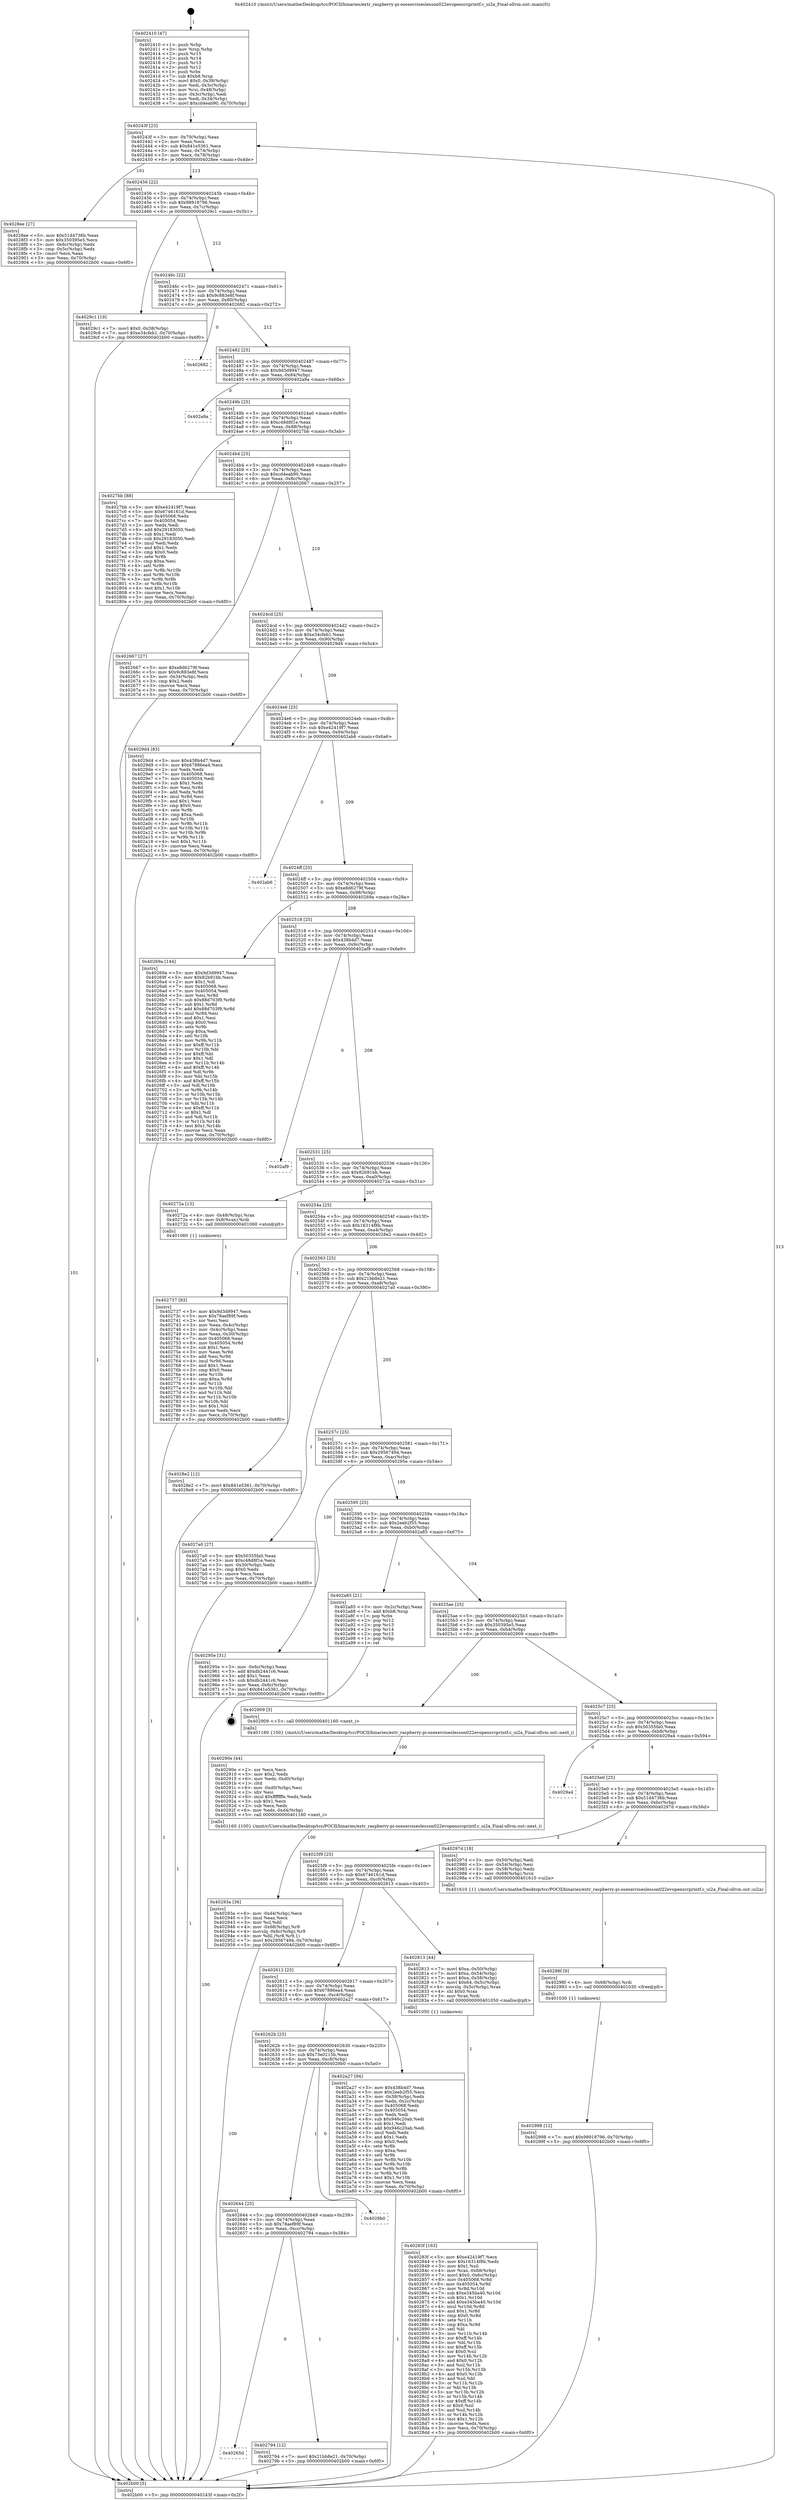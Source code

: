 digraph "0x402410" {
  label = "0x402410 (/mnt/c/Users/mathe/Desktop/tcc/POCII/binaries/extr_raspberry-pi-osexerciseslesson022evopensrcprintf.c_ui2a_Final-ollvm.out::main(0))"
  labelloc = "t"
  node[shape=record]

  Entry [label="",width=0.3,height=0.3,shape=circle,fillcolor=black,style=filled]
  "0x40243f" [label="{
     0x40243f [23]\l
     | [instrs]\l
     &nbsp;&nbsp;0x40243f \<+3\>: mov -0x70(%rbp),%eax\l
     &nbsp;&nbsp;0x402442 \<+2\>: mov %eax,%ecx\l
     &nbsp;&nbsp;0x402444 \<+6\>: sub $0x841e5361,%ecx\l
     &nbsp;&nbsp;0x40244a \<+3\>: mov %eax,-0x74(%rbp)\l
     &nbsp;&nbsp;0x40244d \<+3\>: mov %ecx,-0x78(%rbp)\l
     &nbsp;&nbsp;0x402450 \<+6\>: je 00000000004028ee \<main+0x4de\>\l
  }"]
  "0x4028ee" [label="{
     0x4028ee [27]\l
     | [instrs]\l
     &nbsp;&nbsp;0x4028ee \<+5\>: mov $0x51d4736b,%eax\l
     &nbsp;&nbsp;0x4028f3 \<+5\>: mov $0x350395e5,%ecx\l
     &nbsp;&nbsp;0x4028f8 \<+3\>: mov -0x6c(%rbp),%edx\l
     &nbsp;&nbsp;0x4028fb \<+3\>: cmp -0x5c(%rbp),%edx\l
     &nbsp;&nbsp;0x4028fe \<+3\>: cmovl %ecx,%eax\l
     &nbsp;&nbsp;0x402901 \<+3\>: mov %eax,-0x70(%rbp)\l
     &nbsp;&nbsp;0x402904 \<+5\>: jmp 0000000000402b00 \<main+0x6f0\>\l
  }"]
  "0x402456" [label="{
     0x402456 [22]\l
     | [instrs]\l
     &nbsp;&nbsp;0x402456 \<+5\>: jmp 000000000040245b \<main+0x4b\>\l
     &nbsp;&nbsp;0x40245b \<+3\>: mov -0x74(%rbp),%eax\l
     &nbsp;&nbsp;0x40245e \<+5\>: sub $0x98918796,%eax\l
     &nbsp;&nbsp;0x402463 \<+3\>: mov %eax,-0x7c(%rbp)\l
     &nbsp;&nbsp;0x402466 \<+6\>: je 00000000004029c1 \<main+0x5b1\>\l
  }"]
  Exit [label="",width=0.3,height=0.3,shape=circle,fillcolor=black,style=filled,peripheries=2]
  "0x4029c1" [label="{
     0x4029c1 [19]\l
     | [instrs]\l
     &nbsp;&nbsp;0x4029c1 \<+7\>: movl $0x0,-0x38(%rbp)\l
     &nbsp;&nbsp;0x4029c8 \<+7\>: movl $0xe34cfeb1,-0x70(%rbp)\l
     &nbsp;&nbsp;0x4029cf \<+5\>: jmp 0000000000402b00 \<main+0x6f0\>\l
  }"]
  "0x40246c" [label="{
     0x40246c [22]\l
     | [instrs]\l
     &nbsp;&nbsp;0x40246c \<+5\>: jmp 0000000000402471 \<main+0x61\>\l
     &nbsp;&nbsp;0x402471 \<+3\>: mov -0x74(%rbp),%eax\l
     &nbsp;&nbsp;0x402474 \<+5\>: sub $0x9c883e8f,%eax\l
     &nbsp;&nbsp;0x402479 \<+3\>: mov %eax,-0x80(%rbp)\l
     &nbsp;&nbsp;0x40247c \<+6\>: je 0000000000402682 \<main+0x272\>\l
  }"]
  "0x402998" [label="{
     0x402998 [12]\l
     | [instrs]\l
     &nbsp;&nbsp;0x402998 \<+7\>: movl $0x98918796,-0x70(%rbp)\l
     &nbsp;&nbsp;0x40299f \<+5\>: jmp 0000000000402b00 \<main+0x6f0\>\l
  }"]
  "0x402682" [label="{
     0x402682\l
  }", style=dashed]
  "0x402482" [label="{
     0x402482 [25]\l
     | [instrs]\l
     &nbsp;&nbsp;0x402482 \<+5\>: jmp 0000000000402487 \<main+0x77\>\l
     &nbsp;&nbsp;0x402487 \<+3\>: mov -0x74(%rbp),%eax\l
     &nbsp;&nbsp;0x40248a \<+5\>: sub $0x9d3d9947,%eax\l
     &nbsp;&nbsp;0x40248f \<+6\>: mov %eax,-0x84(%rbp)\l
     &nbsp;&nbsp;0x402495 \<+6\>: je 0000000000402a9a \<main+0x68a\>\l
  }"]
  "0x40298f" [label="{
     0x40298f [9]\l
     | [instrs]\l
     &nbsp;&nbsp;0x40298f \<+4\>: mov -0x68(%rbp),%rdi\l
     &nbsp;&nbsp;0x402993 \<+5\>: call 0000000000401030 \<free@plt\>\l
     | [calls]\l
     &nbsp;&nbsp;0x401030 \{1\} (unknown)\l
  }"]
  "0x402a9a" [label="{
     0x402a9a\l
  }", style=dashed]
  "0x40249b" [label="{
     0x40249b [25]\l
     | [instrs]\l
     &nbsp;&nbsp;0x40249b \<+5\>: jmp 00000000004024a0 \<main+0x90\>\l
     &nbsp;&nbsp;0x4024a0 \<+3\>: mov -0x74(%rbp),%eax\l
     &nbsp;&nbsp;0x4024a3 \<+5\>: sub $0xc48d8f1e,%eax\l
     &nbsp;&nbsp;0x4024a8 \<+6\>: mov %eax,-0x88(%rbp)\l
     &nbsp;&nbsp;0x4024ae \<+6\>: je 00000000004027bb \<main+0x3ab\>\l
  }"]
  "0x40293a" [label="{
     0x40293a [36]\l
     | [instrs]\l
     &nbsp;&nbsp;0x40293a \<+6\>: mov -0xd4(%rbp),%ecx\l
     &nbsp;&nbsp;0x402940 \<+3\>: imul %eax,%ecx\l
     &nbsp;&nbsp;0x402943 \<+3\>: mov %cl,%dil\l
     &nbsp;&nbsp;0x402946 \<+4\>: mov -0x68(%rbp),%r8\l
     &nbsp;&nbsp;0x40294a \<+4\>: movslq -0x6c(%rbp),%r9\l
     &nbsp;&nbsp;0x40294e \<+4\>: mov %dil,(%r8,%r9,1)\l
     &nbsp;&nbsp;0x402952 \<+7\>: movl $0x29567494,-0x70(%rbp)\l
     &nbsp;&nbsp;0x402959 \<+5\>: jmp 0000000000402b00 \<main+0x6f0\>\l
  }"]
  "0x4027bb" [label="{
     0x4027bb [88]\l
     | [instrs]\l
     &nbsp;&nbsp;0x4027bb \<+5\>: mov $0xe42419f7,%eax\l
     &nbsp;&nbsp;0x4027c0 \<+5\>: mov $0x6746161d,%ecx\l
     &nbsp;&nbsp;0x4027c5 \<+7\>: mov 0x405068,%edx\l
     &nbsp;&nbsp;0x4027cc \<+7\>: mov 0x405054,%esi\l
     &nbsp;&nbsp;0x4027d3 \<+2\>: mov %edx,%edi\l
     &nbsp;&nbsp;0x4027d5 \<+6\>: add $0x29183050,%edi\l
     &nbsp;&nbsp;0x4027db \<+3\>: sub $0x1,%edi\l
     &nbsp;&nbsp;0x4027de \<+6\>: sub $0x29183050,%edi\l
     &nbsp;&nbsp;0x4027e4 \<+3\>: imul %edi,%edx\l
     &nbsp;&nbsp;0x4027e7 \<+3\>: and $0x1,%edx\l
     &nbsp;&nbsp;0x4027ea \<+3\>: cmp $0x0,%edx\l
     &nbsp;&nbsp;0x4027ed \<+4\>: sete %r8b\l
     &nbsp;&nbsp;0x4027f1 \<+3\>: cmp $0xa,%esi\l
     &nbsp;&nbsp;0x4027f4 \<+4\>: setl %r9b\l
     &nbsp;&nbsp;0x4027f8 \<+3\>: mov %r8b,%r10b\l
     &nbsp;&nbsp;0x4027fb \<+3\>: and %r9b,%r10b\l
     &nbsp;&nbsp;0x4027fe \<+3\>: xor %r9b,%r8b\l
     &nbsp;&nbsp;0x402801 \<+3\>: or %r8b,%r10b\l
     &nbsp;&nbsp;0x402804 \<+4\>: test $0x1,%r10b\l
     &nbsp;&nbsp;0x402808 \<+3\>: cmovne %ecx,%eax\l
     &nbsp;&nbsp;0x40280b \<+3\>: mov %eax,-0x70(%rbp)\l
     &nbsp;&nbsp;0x40280e \<+5\>: jmp 0000000000402b00 \<main+0x6f0\>\l
  }"]
  "0x4024b4" [label="{
     0x4024b4 [25]\l
     | [instrs]\l
     &nbsp;&nbsp;0x4024b4 \<+5\>: jmp 00000000004024b9 \<main+0xa9\>\l
     &nbsp;&nbsp;0x4024b9 \<+3\>: mov -0x74(%rbp),%eax\l
     &nbsp;&nbsp;0x4024bc \<+5\>: sub $0xcd4eab90,%eax\l
     &nbsp;&nbsp;0x4024c1 \<+6\>: mov %eax,-0x8c(%rbp)\l
     &nbsp;&nbsp;0x4024c7 \<+6\>: je 0000000000402667 \<main+0x257\>\l
  }"]
  "0x40290e" [label="{
     0x40290e [44]\l
     | [instrs]\l
     &nbsp;&nbsp;0x40290e \<+2\>: xor %ecx,%ecx\l
     &nbsp;&nbsp;0x402910 \<+5\>: mov $0x2,%edx\l
     &nbsp;&nbsp;0x402915 \<+6\>: mov %edx,-0xd0(%rbp)\l
     &nbsp;&nbsp;0x40291b \<+1\>: cltd\l
     &nbsp;&nbsp;0x40291c \<+6\>: mov -0xd0(%rbp),%esi\l
     &nbsp;&nbsp;0x402922 \<+2\>: idiv %esi\l
     &nbsp;&nbsp;0x402924 \<+6\>: imul $0xfffffffe,%edx,%edx\l
     &nbsp;&nbsp;0x40292a \<+3\>: sub $0x1,%ecx\l
     &nbsp;&nbsp;0x40292d \<+2\>: sub %ecx,%edx\l
     &nbsp;&nbsp;0x40292f \<+6\>: mov %edx,-0xd4(%rbp)\l
     &nbsp;&nbsp;0x402935 \<+5\>: call 0000000000401160 \<next_i\>\l
     | [calls]\l
     &nbsp;&nbsp;0x401160 \{100\} (/mnt/c/Users/mathe/Desktop/tcc/POCII/binaries/extr_raspberry-pi-osexerciseslesson022evopensrcprintf.c_ui2a_Final-ollvm.out::next_i)\l
  }"]
  "0x402667" [label="{
     0x402667 [27]\l
     | [instrs]\l
     &nbsp;&nbsp;0x402667 \<+5\>: mov $0xe8d6279f,%eax\l
     &nbsp;&nbsp;0x40266c \<+5\>: mov $0x9c883e8f,%ecx\l
     &nbsp;&nbsp;0x402671 \<+3\>: mov -0x34(%rbp),%edx\l
     &nbsp;&nbsp;0x402674 \<+3\>: cmp $0x2,%edx\l
     &nbsp;&nbsp;0x402677 \<+3\>: cmovne %ecx,%eax\l
     &nbsp;&nbsp;0x40267a \<+3\>: mov %eax,-0x70(%rbp)\l
     &nbsp;&nbsp;0x40267d \<+5\>: jmp 0000000000402b00 \<main+0x6f0\>\l
  }"]
  "0x4024cd" [label="{
     0x4024cd [25]\l
     | [instrs]\l
     &nbsp;&nbsp;0x4024cd \<+5\>: jmp 00000000004024d2 \<main+0xc2\>\l
     &nbsp;&nbsp;0x4024d2 \<+3\>: mov -0x74(%rbp),%eax\l
     &nbsp;&nbsp;0x4024d5 \<+5\>: sub $0xe34cfeb1,%eax\l
     &nbsp;&nbsp;0x4024da \<+6\>: mov %eax,-0x90(%rbp)\l
     &nbsp;&nbsp;0x4024e0 \<+6\>: je 00000000004029d4 \<main+0x5c4\>\l
  }"]
  "0x402b00" [label="{
     0x402b00 [5]\l
     | [instrs]\l
     &nbsp;&nbsp;0x402b00 \<+5\>: jmp 000000000040243f \<main+0x2f\>\l
  }"]
  "0x402410" [label="{
     0x402410 [47]\l
     | [instrs]\l
     &nbsp;&nbsp;0x402410 \<+1\>: push %rbp\l
     &nbsp;&nbsp;0x402411 \<+3\>: mov %rsp,%rbp\l
     &nbsp;&nbsp;0x402414 \<+2\>: push %r15\l
     &nbsp;&nbsp;0x402416 \<+2\>: push %r14\l
     &nbsp;&nbsp;0x402418 \<+2\>: push %r13\l
     &nbsp;&nbsp;0x40241a \<+2\>: push %r12\l
     &nbsp;&nbsp;0x40241c \<+1\>: push %rbx\l
     &nbsp;&nbsp;0x40241d \<+7\>: sub $0xb8,%rsp\l
     &nbsp;&nbsp;0x402424 \<+7\>: movl $0x0,-0x38(%rbp)\l
     &nbsp;&nbsp;0x40242b \<+3\>: mov %edi,-0x3c(%rbp)\l
     &nbsp;&nbsp;0x40242e \<+4\>: mov %rsi,-0x48(%rbp)\l
     &nbsp;&nbsp;0x402432 \<+3\>: mov -0x3c(%rbp),%edi\l
     &nbsp;&nbsp;0x402435 \<+3\>: mov %edi,-0x34(%rbp)\l
     &nbsp;&nbsp;0x402438 \<+7\>: movl $0xcd4eab90,-0x70(%rbp)\l
  }"]
  "0x40283f" [label="{
     0x40283f [163]\l
     | [instrs]\l
     &nbsp;&nbsp;0x40283f \<+5\>: mov $0xe42419f7,%ecx\l
     &nbsp;&nbsp;0x402844 \<+5\>: mov $0x16314f8b,%edx\l
     &nbsp;&nbsp;0x402849 \<+3\>: mov $0x1,%sil\l
     &nbsp;&nbsp;0x40284c \<+4\>: mov %rax,-0x68(%rbp)\l
     &nbsp;&nbsp;0x402850 \<+7\>: movl $0x0,-0x6c(%rbp)\l
     &nbsp;&nbsp;0x402857 \<+8\>: mov 0x405068,%r8d\l
     &nbsp;&nbsp;0x40285f \<+8\>: mov 0x405054,%r9d\l
     &nbsp;&nbsp;0x402867 \<+3\>: mov %r8d,%r10d\l
     &nbsp;&nbsp;0x40286a \<+7\>: sub $0xe345ba40,%r10d\l
     &nbsp;&nbsp;0x402871 \<+4\>: sub $0x1,%r10d\l
     &nbsp;&nbsp;0x402875 \<+7\>: add $0xe345ba40,%r10d\l
     &nbsp;&nbsp;0x40287c \<+4\>: imul %r10d,%r8d\l
     &nbsp;&nbsp;0x402880 \<+4\>: and $0x1,%r8d\l
     &nbsp;&nbsp;0x402884 \<+4\>: cmp $0x0,%r8d\l
     &nbsp;&nbsp;0x402888 \<+4\>: sete %r11b\l
     &nbsp;&nbsp;0x40288c \<+4\>: cmp $0xa,%r9d\l
     &nbsp;&nbsp;0x402890 \<+3\>: setl %bl\l
     &nbsp;&nbsp;0x402893 \<+3\>: mov %r11b,%r14b\l
     &nbsp;&nbsp;0x402896 \<+4\>: xor $0xff,%r14b\l
     &nbsp;&nbsp;0x40289a \<+3\>: mov %bl,%r15b\l
     &nbsp;&nbsp;0x40289d \<+4\>: xor $0xff,%r15b\l
     &nbsp;&nbsp;0x4028a1 \<+4\>: xor $0x0,%sil\l
     &nbsp;&nbsp;0x4028a5 \<+3\>: mov %r14b,%r12b\l
     &nbsp;&nbsp;0x4028a8 \<+4\>: and $0x0,%r12b\l
     &nbsp;&nbsp;0x4028ac \<+3\>: and %sil,%r11b\l
     &nbsp;&nbsp;0x4028af \<+3\>: mov %r15b,%r13b\l
     &nbsp;&nbsp;0x4028b2 \<+4\>: and $0x0,%r13b\l
     &nbsp;&nbsp;0x4028b6 \<+3\>: and %sil,%bl\l
     &nbsp;&nbsp;0x4028b9 \<+3\>: or %r11b,%r12b\l
     &nbsp;&nbsp;0x4028bc \<+3\>: or %bl,%r13b\l
     &nbsp;&nbsp;0x4028bf \<+3\>: xor %r13b,%r12b\l
     &nbsp;&nbsp;0x4028c2 \<+3\>: or %r15b,%r14b\l
     &nbsp;&nbsp;0x4028c5 \<+4\>: xor $0xff,%r14b\l
     &nbsp;&nbsp;0x4028c9 \<+4\>: or $0x0,%sil\l
     &nbsp;&nbsp;0x4028cd \<+3\>: and %sil,%r14b\l
     &nbsp;&nbsp;0x4028d0 \<+3\>: or %r14b,%r12b\l
     &nbsp;&nbsp;0x4028d3 \<+4\>: test $0x1,%r12b\l
     &nbsp;&nbsp;0x4028d7 \<+3\>: cmovne %edx,%ecx\l
     &nbsp;&nbsp;0x4028da \<+3\>: mov %ecx,-0x70(%rbp)\l
     &nbsp;&nbsp;0x4028dd \<+5\>: jmp 0000000000402b00 \<main+0x6f0\>\l
  }"]
  "0x4029d4" [label="{
     0x4029d4 [83]\l
     | [instrs]\l
     &nbsp;&nbsp;0x4029d4 \<+5\>: mov $0x438b4d7,%eax\l
     &nbsp;&nbsp;0x4029d9 \<+5\>: mov $0x67886ea4,%ecx\l
     &nbsp;&nbsp;0x4029de \<+2\>: xor %edx,%edx\l
     &nbsp;&nbsp;0x4029e0 \<+7\>: mov 0x405068,%esi\l
     &nbsp;&nbsp;0x4029e7 \<+7\>: mov 0x405054,%edi\l
     &nbsp;&nbsp;0x4029ee \<+3\>: sub $0x1,%edx\l
     &nbsp;&nbsp;0x4029f1 \<+3\>: mov %esi,%r8d\l
     &nbsp;&nbsp;0x4029f4 \<+3\>: add %edx,%r8d\l
     &nbsp;&nbsp;0x4029f7 \<+4\>: imul %r8d,%esi\l
     &nbsp;&nbsp;0x4029fb \<+3\>: and $0x1,%esi\l
     &nbsp;&nbsp;0x4029fe \<+3\>: cmp $0x0,%esi\l
     &nbsp;&nbsp;0x402a01 \<+4\>: sete %r9b\l
     &nbsp;&nbsp;0x402a05 \<+3\>: cmp $0xa,%edi\l
     &nbsp;&nbsp;0x402a08 \<+4\>: setl %r10b\l
     &nbsp;&nbsp;0x402a0c \<+3\>: mov %r9b,%r11b\l
     &nbsp;&nbsp;0x402a0f \<+3\>: and %r10b,%r11b\l
     &nbsp;&nbsp;0x402a12 \<+3\>: xor %r10b,%r9b\l
     &nbsp;&nbsp;0x402a15 \<+3\>: or %r9b,%r11b\l
     &nbsp;&nbsp;0x402a18 \<+4\>: test $0x1,%r11b\l
     &nbsp;&nbsp;0x402a1c \<+3\>: cmovne %ecx,%eax\l
     &nbsp;&nbsp;0x402a1f \<+3\>: mov %eax,-0x70(%rbp)\l
     &nbsp;&nbsp;0x402a22 \<+5\>: jmp 0000000000402b00 \<main+0x6f0\>\l
  }"]
  "0x4024e6" [label="{
     0x4024e6 [25]\l
     | [instrs]\l
     &nbsp;&nbsp;0x4024e6 \<+5\>: jmp 00000000004024eb \<main+0xdb\>\l
     &nbsp;&nbsp;0x4024eb \<+3\>: mov -0x74(%rbp),%eax\l
     &nbsp;&nbsp;0x4024ee \<+5\>: sub $0xe42419f7,%eax\l
     &nbsp;&nbsp;0x4024f3 \<+6\>: mov %eax,-0x94(%rbp)\l
     &nbsp;&nbsp;0x4024f9 \<+6\>: je 0000000000402ab6 \<main+0x6a6\>\l
  }"]
  "0x40265d" [label="{
     0x40265d\l
  }", style=dashed]
  "0x402ab6" [label="{
     0x402ab6\l
  }", style=dashed]
  "0x4024ff" [label="{
     0x4024ff [25]\l
     | [instrs]\l
     &nbsp;&nbsp;0x4024ff \<+5\>: jmp 0000000000402504 \<main+0xf4\>\l
     &nbsp;&nbsp;0x402504 \<+3\>: mov -0x74(%rbp),%eax\l
     &nbsp;&nbsp;0x402507 \<+5\>: sub $0xe8d6279f,%eax\l
     &nbsp;&nbsp;0x40250c \<+6\>: mov %eax,-0x98(%rbp)\l
     &nbsp;&nbsp;0x402512 \<+6\>: je 000000000040269a \<main+0x28a\>\l
  }"]
  "0x402794" [label="{
     0x402794 [12]\l
     | [instrs]\l
     &nbsp;&nbsp;0x402794 \<+7\>: movl $0x21bb8e21,-0x70(%rbp)\l
     &nbsp;&nbsp;0x40279b \<+5\>: jmp 0000000000402b00 \<main+0x6f0\>\l
  }"]
  "0x40269a" [label="{
     0x40269a [144]\l
     | [instrs]\l
     &nbsp;&nbsp;0x40269a \<+5\>: mov $0x9d3d9947,%eax\l
     &nbsp;&nbsp;0x40269f \<+5\>: mov $0x82b91bb,%ecx\l
     &nbsp;&nbsp;0x4026a4 \<+2\>: mov $0x1,%dl\l
     &nbsp;&nbsp;0x4026a6 \<+7\>: mov 0x405068,%esi\l
     &nbsp;&nbsp;0x4026ad \<+7\>: mov 0x405054,%edi\l
     &nbsp;&nbsp;0x4026b4 \<+3\>: mov %esi,%r8d\l
     &nbsp;&nbsp;0x4026b7 \<+7\>: sub $0x88d703f9,%r8d\l
     &nbsp;&nbsp;0x4026be \<+4\>: sub $0x1,%r8d\l
     &nbsp;&nbsp;0x4026c2 \<+7\>: add $0x88d703f9,%r8d\l
     &nbsp;&nbsp;0x4026c9 \<+4\>: imul %r8d,%esi\l
     &nbsp;&nbsp;0x4026cd \<+3\>: and $0x1,%esi\l
     &nbsp;&nbsp;0x4026d0 \<+3\>: cmp $0x0,%esi\l
     &nbsp;&nbsp;0x4026d3 \<+4\>: sete %r9b\l
     &nbsp;&nbsp;0x4026d7 \<+3\>: cmp $0xa,%edi\l
     &nbsp;&nbsp;0x4026da \<+4\>: setl %r10b\l
     &nbsp;&nbsp;0x4026de \<+3\>: mov %r9b,%r11b\l
     &nbsp;&nbsp;0x4026e1 \<+4\>: xor $0xff,%r11b\l
     &nbsp;&nbsp;0x4026e5 \<+3\>: mov %r10b,%bl\l
     &nbsp;&nbsp;0x4026e8 \<+3\>: xor $0xff,%bl\l
     &nbsp;&nbsp;0x4026eb \<+3\>: xor $0x1,%dl\l
     &nbsp;&nbsp;0x4026ee \<+3\>: mov %r11b,%r14b\l
     &nbsp;&nbsp;0x4026f1 \<+4\>: and $0xff,%r14b\l
     &nbsp;&nbsp;0x4026f5 \<+3\>: and %dl,%r9b\l
     &nbsp;&nbsp;0x4026f8 \<+3\>: mov %bl,%r15b\l
     &nbsp;&nbsp;0x4026fb \<+4\>: and $0xff,%r15b\l
     &nbsp;&nbsp;0x4026ff \<+3\>: and %dl,%r10b\l
     &nbsp;&nbsp;0x402702 \<+3\>: or %r9b,%r14b\l
     &nbsp;&nbsp;0x402705 \<+3\>: or %r10b,%r15b\l
     &nbsp;&nbsp;0x402708 \<+3\>: xor %r15b,%r14b\l
     &nbsp;&nbsp;0x40270b \<+3\>: or %bl,%r11b\l
     &nbsp;&nbsp;0x40270e \<+4\>: xor $0xff,%r11b\l
     &nbsp;&nbsp;0x402712 \<+3\>: or $0x1,%dl\l
     &nbsp;&nbsp;0x402715 \<+3\>: and %dl,%r11b\l
     &nbsp;&nbsp;0x402718 \<+3\>: or %r11b,%r14b\l
     &nbsp;&nbsp;0x40271b \<+4\>: test $0x1,%r14b\l
     &nbsp;&nbsp;0x40271f \<+3\>: cmovne %ecx,%eax\l
     &nbsp;&nbsp;0x402722 \<+3\>: mov %eax,-0x70(%rbp)\l
     &nbsp;&nbsp;0x402725 \<+5\>: jmp 0000000000402b00 \<main+0x6f0\>\l
  }"]
  "0x402518" [label="{
     0x402518 [25]\l
     | [instrs]\l
     &nbsp;&nbsp;0x402518 \<+5\>: jmp 000000000040251d \<main+0x10d\>\l
     &nbsp;&nbsp;0x40251d \<+3\>: mov -0x74(%rbp),%eax\l
     &nbsp;&nbsp;0x402520 \<+5\>: sub $0x438b4d7,%eax\l
     &nbsp;&nbsp;0x402525 \<+6\>: mov %eax,-0x9c(%rbp)\l
     &nbsp;&nbsp;0x40252b \<+6\>: je 0000000000402af9 \<main+0x6e9\>\l
  }"]
  "0x402644" [label="{
     0x402644 [25]\l
     | [instrs]\l
     &nbsp;&nbsp;0x402644 \<+5\>: jmp 0000000000402649 \<main+0x239\>\l
     &nbsp;&nbsp;0x402649 \<+3\>: mov -0x74(%rbp),%eax\l
     &nbsp;&nbsp;0x40264c \<+5\>: sub $0x78aef89f,%eax\l
     &nbsp;&nbsp;0x402651 \<+6\>: mov %eax,-0xcc(%rbp)\l
     &nbsp;&nbsp;0x402657 \<+6\>: je 0000000000402794 \<main+0x384\>\l
  }"]
  "0x402af9" [label="{
     0x402af9\l
  }", style=dashed]
  "0x402531" [label="{
     0x402531 [25]\l
     | [instrs]\l
     &nbsp;&nbsp;0x402531 \<+5\>: jmp 0000000000402536 \<main+0x126\>\l
     &nbsp;&nbsp;0x402536 \<+3\>: mov -0x74(%rbp),%eax\l
     &nbsp;&nbsp;0x402539 \<+5\>: sub $0x82b91bb,%eax\l
     &nbsp;&nbsp;0x40253e \<+6\>: mov %eax,-0xa0(%rbp)\l
     &nbsp;&nbsp;0x402544 \<+6\>: je 000000000040272a \<main+0x31a\>\l
  }"]
  "0x4029b0" [label="{
     0x4029b0\l
  }", style=dashed]
  "0x40272a" [label="{
     0x40272a [13]\l
     | [instrs]\l
     &nbsp;&nbsp;0x40272a \<+4\>: mov -0x48(%rbp),%rax\l
     &nbsp;&nbsp;0x40272e \<+4\>: mov 0x8(%rax),%rdi\l
     &nbsp;&nbsp;0x402732 \<+5\>: call 0000000000401060 \<atoi@plt\>\l
     | [calls]\l
     &nbsp;&nbsp;0x401060 \{1\} (unknown)\l
  }"]
  "0x40254a" [label="{
     0x40254a [25]\l
     | [instrs]\l
     &nbsp;&nbsp;0x40254a \<+5\>: jmp 000000000040254f \<main+0x13f\>\l
     &nbsp;&nbsp;0x40254f \<+3\>: mov -0x74(%rbp),%eax\l
     &nbsp;&nbsp;0x402552 \<+5\>: sub $0x16314f8b,%eax\l
     &nbsp;&nbsp;0x402557 \<+6\>: mov %eax,-0xa4(%rbp)\l
     &nbsp;&nbsp;0x40255d \<+6\>: je 00000000004028e2 \<main+0x4d2\>\l
  }"]
  "0x402737" [label="{
     0x402737 [93]\l
     | [instrs]\l
     &nbsp;&nbsp;0x402737 \<+5\>: mov $0x9d3d9947,%ecx\l
     &nbsp;&nbsp;0x40273c \<+5\>: mov $0x78aef89f,%edx\l
     &nbsp;&nbsp;0x402741 \<+2\>: xor %esi,%esi\l
     &nbsp;&nbsp;0x402743 \<+3\>: mov %eax,-0x4c(%rbp)\l
     &nbsp;&nbsp;0x402746 \<+3\>: mov -0x4c(%rbp),%eax\l
     &nbsp;&nbsp;0x402749 \<+3\>: mov %eax,-0x30(%rbp)\l
     &nbsp;&nbsp;0x40274c \<+7\>: mov 0x405068,%eax\l
     &nbsp;&nbsp;0x402753 \<+8\>: mov 0x405054,%r8d\l
     &nbsp;&nbsp;0x40275b \<+3\>: sub $0x1,%esi\l
     &nbsp;&nbsp;0x40275e \<+3\>: mov %eax,%r9d\l
     &nbsp;&nbsp;0x402761 \<+3\>: add %esi,%r9d\l
     &nbsp;&nbsp;0x402764 \<+4\>: imul %r9d,%eax\l
     &nbsp;&nbsp;0x402768 \<+3\>: and $0x1,%eax\l
     &nbsp;&nbsp;0x40276b \<+3\>: cmp $0x0,%eax\l
     &nbsp;&nbsp;0x40276e \<+4\>: sete %r10b\l
     &nbsp;&nbsp;0x402772 \<+4\>: cmp $0xa,%r8d\l
     &nbsp;&nbsp;0x402776 \<+4\>: setl %r11b\l
     &nbsp;&nbsp;0x40277a \<+3\>: mov %r10b,%bl\l
     &nbsp;&nbsp;0x40277d \<+3\>: and %r11b,%bl\l
     &nbsp;&nbsp;0x402780 \<+3\>: xor %r11b,%r10b\l
     &nbsp;&nbsp;0x402783 \<+3\>: or %r10b,%bl\l
     &nbsp;&nbsp;0x402786 \<+3\>: test $0x1,%bl\l
     &nbsp;&nbsp;0x402789 \<+3\>: cmovne %edx,%ecx\l
     &nbsp;&nbsp;0x40278c \<+3\>: mov %ecx,-0x70(%rbp)\l
     &nbsp;&nbsp;0x40278f \<+5\>: jmp 0000000000402b00 \<main+0x6f0\>\l
  }"]
  "0x40262b" [label="{
     0x40262b [25]\l
     | [instrs]\l
     &nbsp;&nbsp;0x40262b \<+5\>: jmp 0000000000402630 \<main+0x220\>\l
     &nbsp;&nbsp;0x402630 \<+3\>: mov -0x74(%rbp),%eax\l
     &nbsp;&nbsp;0x402633 \<+5\>: sub $0x73e0215b,%eax\l
     &nbsp;&nbsp;0x402638 \<+6\>: mov %eax,-0xc8(%rbp)\l
     &nbsp;&nbsp;0x40263e \<+6\>: je 00000000004029b0 \<main+0x5a0\>\l
  }"]
  "0x4028e2" [label="{
     0x4028e2 [12]\l
     | [instrs]\l
     &nbsp;&nbsp;0x4028e2 \<+7\>: movl $0x841e5361,-0x70(%rbp)\l
     &nbsp;&nbsp;0x4028e9 \<+5\>: jmp 0000000000402b00 \<main+0x6f0\>\l
  }"]
  "0x402563" [label="{
     0x402563 [25]\l
     | [instrs]\l
     &nbsp;&nbsp;0x402563 \<+5\>: jmp 0000000000402568 \<main+0x158\>\l
     &nbsp;&nbsp;0x402568 \<+3\>: mov -0x74(%rbp),%eax\l
     &nbsp;&nbsp;0x40256b \<+5\>: sub $0x21bb8e21,%eax\l
     &nbsp;&nbsp;0x402570 \<+6\>: mov %eax,-0xa8(%rbp)\l
     &nbsp;&nbsp;0x402576 \<+6\>: je 00000000004027a0 \<main+0x390\>\l
  }"]
  "0x402a27" [label="{
     0x402a27 [94]\l
     | [instrs]\l
     &nbsp;&nbsp;0x402a27 \<+5\>: mov $0x438b4d7,%eax\l
     &nbsp;&nbsp;0x402a2c \<+5\>: mov $0x2eeb2f55,%ecx\l
     &nbsp;&nbsp;0x402a31 \<+3\>: mov -0x38(%rbp),%edx\l
     &nbsp;&nbsp;0x402a34 \<+3\>: mov %edx,-0x2c(%rbp)\l
     &nbsp;&nbsp;0x402a37 \<+7\>: mov 0x405068,%edx\l
     &nbsp;&nbsp;0x402a3e \<+7\>: mov 0x405054,%esi\l
     &nbsp;&nbsp;0x402a45 \<+2\>: mov %edx,%edi\l
     &nbsp;&nbsp;0x402a47 \<+6\>: sub $0x946c20ab,%edi\l
     &nbsp;&nbsp;0x402a4d \<+3\>: sub $0x1,%edi\l
     &nbsp;&nbsp;0x402a50 \<+6\>: add $0x946c20ab,%edi\l
     &nbsp;&nbsp;0x402a56 \<+3\>: imul %edi,%edx\l
     &nbsp;&nbsp;0x402a59 \<+3\>: and $0x1,%edx\l
     &nbsp;&nbsp;0x402a5c \<+3\>: cmp $0x0,%edx\l
     &nbsp;&nbsp;0x402a5f \<+4\>: sete %r8b\l
     &nbsp;&nbsp;0x402a63 \<+3\>: cmp $0xa,%esi\l
     &nbsp;&nbsp;0x402a66 \<+4\>: setl %r9b\l
     &nbsp;&nbsp;0x402a6a \<+3\>: mov %r8b,%r10b\l
     &nbsp;&nbsp;0x402a6d \<+3\>: and %r9b,%r10b\l
     &nbsp;&nbsp;0x402a70 \<+3\>: xor %r9b,%r8b\l
     &nbsp;&nbsp;0x402a73 \<+3\>: or %r8b,%r10b\l
     &nbsp;&nbsp;0x402a76 \<+4\>: test $0x1,%r10b\l
     &nbsp;&nbsp;0x402a7a \<+3\>: cmovne %ecx,%eax\l
     &nbsp;&nbsp;0x402a7d \<+3\>: mov %eax,-0x70(%rbp)\l
     &nbsp;&nbsp;0x402a80 \<+5\>: jmp 0000000000402b00 \<main+0x6f0\>\l
  }"]
  "0x4027a0" [label="{
     0x4027a0 [27]\l
     | [instrs]\l
     &nbsp;&nbsp;0x4027a0 \<+5\>: mov $0x50355fa0,%eax\l
     &nbsp;&nbsp;0x4027a5 \<+5\>: mov $0xc48d8f1e,%ecx\l
     &nbsp;&nbsp;0x4027aa \<+3\>: mov -0x30(%rbp),%edx\l
     &nbsp;&nbsp;0x4027ad \<+3\>: cmp $0x0,%edx\l
     &nbsp;&nbsp;0x4027b0 \<+3\>: cmove %ecx,%eax\l
     &nbsp;&nbsp;0x4027b3 \<+3\>: mov %eax,-0x70(%rbp)\l
     &nbsp;&nbsp;0x4027b6 \<+5\>: jmp 0000000000402b00 \<main+0x6f0\>\l
  }"]
  "0x40257c" [label="{
     0x40257c [25]\l
     | [instrs]\l
     &nbsp;&nbsp;0x40257c \<+5\>: jmp 0000000000402581 \<main+0x171\>\l
     &nbsp;&nbsp;0x402581 \<+3\>: mov -0x74(%rbp),%eax\l
     &nbsp;&nbsp;0x402584 \<+5\>: sub $0x29567494,%eax\l
     &nbsp;&nbsp;0x402589 \<+6\>: mov %eax,-0xac(%rbp)\l
     &nbsp;&nbsp;0x40258f \<+6\>: je 000000000040295e \<main+0x54e\>\l
  }"]
  "0x402612" [label="{
     0x402612 [25]\l
     | [instrs]\l
     &nbsp;&nbsp;0x402612 \<+5\>: jmp 0000000000402617 \<main+0x207\>\l
     &nbsp;&nbsp;0x402617 \<+3\>: mov -0x74(%rbp),%eax\l
     &nbsp;&nbsp;0x40261a \<+5\>: sub $0x67886ea4,%eax\l
     &nbsp;&nbsp;0x40261f \<+6\>: mov %eax,-0xc4(%rbp)\l
     &nbsp;&nbsp;0x402625 \<+6\>: je 0000000000402a27 \<main+0x617\>\l
  }"]
  "0x40295e" [label="{
     0x40295e [31]\l
     | [instrs]\l
     &nbsp;&nbsp;0x40295e \<+3\>: mov -0x6c(%rbp),%eax\l
     &nbsp;&nbsp;0x402961 \<+5\>: add $0xdb2441c6,%eax\l
     &nbsp;&nbsp;0x402966 \<+3\>: add $0x1,%eax\l
     &nbsp;&nbsp;0x402969 \<+5\>: sub $0xdb2441c6,%eax\l
     &nbsp;&nbsp;0x40296e \<+3\>: mov %eax,-0x6c(%rbp)\l
     &nbsp;&nbsp;0x402971 \<+7\>: movl $0x841e5361,-0x70(%rbp)\l
     &nbsp;&nbsp;0x402978 \<+5\>: jmp 0000000000402b00 \<main+0x6f0\>\l
  }"]
  "0x402595" [label="{
     0x402595 [25]\l
     | [instrs]\l
     &nbsp;&nbsp;0x402595 \<+5\>: jmp 000000000040259a \<main+0x18a\>\l
     &nbsp;&nbsp;0x40259a \<+3\>: mov -0x74(%rbp),%eax\l
     &nbsp;&nbsp;0x40259d \<+5\>: sub $0x2eeb2f55,%eax\l
     &nbsp;&nbsp;0x4025a2 \<+6\>: mov %eax,-0xb0(%rbp)\l
     &nbsp;&nbsp;0x4025a8 \<+6\>: je 0000000000402a85 \<main+0x675\>\l
  }"]
  "0x402813" [label="{
     0x402813 [44]\l
     | [instrs]\l
     &nbsp;&nbsp;0x402813 \<+7\>: movl $0xa,-0x50(%rbp)\l
     &nbsp;&nbsp;0x40281a \<+7\>: movl $0xa,-0x54(%rbp)\l
     &nbsp;&nbsp;0x402821 \<+7\>: movl $0xa,-0x58(%rbp)\l
     &nbsp;&nbsp;0x402828 \<+7\>: movl $0x64,-0x5c(%rbp)\l
     &nbsp;&nbsp;0x40282f \<+4\>: movslq -0x5c(%rbp),%rax\l
     &nbsp;&nbsp;0x402833 \<+4\>: shl $0x0,%rax\l
     &nbsp;&nbsp;0x402837 \<+3\>: mov %rax,%rdi\l
     &nbsp;&nbsp;0x40283a \<+5\>: call 0000000000401050 \<malloc@plt\>\l
     | [calls]\l
     &nbsp;&nbsp;0x401050 \{1\} (unknown)\l
  }"]
  "0x402a85" [label="{
     0x402a85 [21]\l
     | [instrs]\l
     &nbsp;&nbsp;0x402a85 \<+3\>: mov -0x2c(%rbp),%eax\l
     &nbsp;&nbsp;0x402a88 \<+7\>: add $0xb8,%rsp\l
     &nbsp;&nbsp;0x402a8f \<+1\>: pop %rbx\l
     &nbsp;&nbsp;0x402a90 \<+2\>: pop %r12\l
     &nbsp;&nbsp;0x402a92 \<+2\>: pop %r13\l
     &nbsp;&nbsp;0x402a94 \<+2\>: pop %r14\l
     &nbsp;&nbsp;0x402a96 \<+2\>: pop %r15\l
     &nbsp;&nbsp;0x402a98 \<+1\>: pop %rbp\l
     &nbsp;&nbsp;0x402a99 \<+1\>: ret\l
  }"]
  "0x4025ae" [label="{
     0x4025ae [25]\l
     | [instrs]\l
     &nbsp;&nbsp;0x4025ae \<+5\>: jmp 00000000004025b3 \<main+0x1a3\>\l
     &nbsp;&nbsp;0x4025b3 \<+3\>: mov -0x74(%rbp),%eax\l
     &nbsp;&nbsp;0x4025b6 \<+5\>: sub $0x350395e5,%eax\l
     &nbsp;&nbsp;0x4025bb \<+6\>: mov %eax,-0xb4(%rbp)\l
     &nbsp;&nbsp;0x4025c1 \<+6\>: je 0000000000402909 \<main+0x4f9\>\l
  }"]
  "0x4025f9" [label="{
     0x4025f9 [25]\l
     | [instrs]\l
     &nbsp;&nbsp;0x4025f9 \<+5\>: jmp 00000000004025fe \<main+0x1ee\>\l
     &nbsp;&nbsp;0x4025fe \<+3\>: mov -0x74(%rbp),%eax\l
     &nbsp;&nbsp;0x402601 \<+5\>: sub $0x6746161d,%eax\l
     &nbsp;&nbsp;0x402606 \<+6\>: mov %eax,-0xc0(%rbp)\l
     &nbsp;&nbsp;0x40260c \<+6\>: je 0000000000402813 \<main+0x403\>\l
  }"]
  "0x402909" [label="{
     0x402909 [5]\l
     | [instrs]\l
     &nbsp;&nbsp;0x402909 \<+5\>: call 0000000000401160 \<next_i\>\l
     | [calls]\l
     &nbsp;&nbsp;0x401160 \{100\} (/mnt/c/Users/mathe/Desktop/tcc/POCII/binaries/extr_raspberry-pi-osexerciseslesson022evopensrcprintf.c_ui2a_Final-ollvm.out::next_i)\l
  }"]
  "0x4025c7" [label="{
     0x4025c7 [25]\l
     | [instrs]\l
     &nbsp;&nbsp;0x4025c7 \<+5\>: jmp 00000000004025cc \<main+0x1bc\>\l
     &nbsp;&nbsp;0x4025cc \<+3\>: mov -0x74(%rbp),%eax\l
     &nbsp;&nbsp;0x4025cf \<+5\>: sub $0x50355fa0,%eax\l
     &nbsp;&nbsp;0x4025d4 \<+6\>: mov %eax,-0xb8(%rbp)\l
     &nbsp;&nbsp;0x4025da \<+6\>: je 00000000004029a4 \<main+0x594\>\l
  }"]
  "0x40297d" [label="{
     0x40297d [18]\l
     | [instrs]\l
     &nbsp;&nbsp;0x40297d \<+3\>: mov -0x50(%rbp),%edi\l
     &nbsp;&nbsp;0x402980 \<+3\>: mov -0x54(%rbp),%esi\l
     &nbsp;&nbsp;0x402983 \<+3\>: mov -0x58(%rbp),%edx\l
     &nbsp;&nbsp;0x402986 \<+4\>: mov -0x68(%rbp),%rcx\l
     &nbsp;&nbsp;0x40298a \<+5\>: call 0000000000401610 \<ui2a\>\l
     | [calls]\l
     &nbsp;&nbsp;0x401610 \{1\} (/mnt/c/Users/mathe/Desktop/tcc/POCII/binaries/extr_raspberry-pi-osexerciseslesson022evopensrcprintf.c_ui2a_Final-ollvm.out::ui2a)\l
  }"]
  "0x4029a4" [label="{
     0x4029a4\l
  }", style=dashed]
  "0x4025e0" [label="{
     0x4025e0 [25]\l
     | [instrs]\l
     &nbsp;&nbsp;0x4025e0 \<+5\>: jmp 00000000004025e5 \<main+0x1d5\>\l
     &nbsp;&nbsp;0x4025e5 \<+3\>: mov -0x74(%rbp),%eax\l
     &nbsp;&nbsp;0x4025e8 \<+5\>: sub $0x51d4736b,%eax\l
     &nbsp;&nbsp;0x4025ed \<+6\>: mov %eax,-0xbc(%rbp)\l
     &nbsp;&nbsp;0x4025f3 \<+6\>: je 000000000040297d \<main+0x56d\>\l
  }"]
  Entry -> "0x402410" [label=" 1"]
  "0x40243f" -> "0x4028ee" [label=" 101"]
  "0x40243f" -> "0x402456" [label=" 213"]
  "0x402a85" -> Exit [label=" 1"]
  "0x402456" -> "0x4029c1" [label=" 1"]
  "0x402456" -> "0x40246c" [label=" 212"]
  "0x402a27" -> "0x402b00" [label=" 1"]
  "0x40246c" -> "0x402682" [label=" 0"]
  "0x40246c" -> "0x402482" [label=" 212"]
  "0x4029d4" -> "0x402b00" [label=" 1"]
  "0x402482" -> "0x402a9a" [label=" 0"]
  "0x402482" -> "0x40249b" [label=" 212"]
  "0x4029c1" -> "0x402b00" [label=" 1"]
  "0x40249b" -> "0x4027bb" [label=" 1"]
  "0x40249b" -> "0x4024b4" [label=" 211"]
  "0x402998" -> "0x402b00" [label=" 1"]
  "0x4024b4" -> "0x402667" [label=" 1"]
  "0x4024b4" -> "0x4024cd" [label=" 210"]
  "0x402667" -> "0x402b00" [label=" 1"]
  "0x402410" -> "0x40243f" [label=" 1"]
  "0x402b00" -> "0x40243f" [label=" 313"]
  "0x40298f" -> "0x402998" [label=" 1"]
  "0x4024cd" -> "0x4029d4" [label=" 1"]
  "0x4024cd" -> "0x4024e6" [label=" 209"]
  "0x40297d" -> "0x40298f" [label=" 1"]
  "0x4024e6" -> "0x402ab6" [label=" 0"]
  "0x4024e6" -> "0x4024ff" [label=" 209"]
  "0x40295e" -> "0x402b00" [label=" 100"]
  "0x4024ff" -> "0x40269a" [label=" 1"]
  "0x4024ff" -> "0x402518" [label=" 208"]
  "0x40269a" -> "0x402b00" [label=" 1"]
  "0x40293a" -> "0x402b00" [label=" 100"]
  "0x402518" -> "0x402af9" [label=" 0"]
  "0x402518" -> "0x402531" [label=" 208"]
  "0x402909" -> "0x40290e" [label=" 100"]
  "0x402531" -> "0x40272a" [label=" 1"]
  "0x402531" -> "0x40254a" [label=" 207"]
  "0x40272a" -> "0x402737" [label=" 1"]
  "0x402737" -> "0x402b00" [label=" 1"]
  "0x4028ee" -> "0x402b00" [label=" 101"]
  "0x40254a" -> "0x4028e2" [label=" 1"]
  "0x40254a" -> "0x402563" [label=" 206"]
  "0x40283f" -> "0x402b00" [label=" 1"]
  "0x402563" -> "0x4027a0" [label=" 1"]
  "0x402563" -> "0x40257c" [label=" 205"]
  "0x402813" -> "0x40283f" [label=" 1"]
  "0x40257c" -> "0x40295e" [label=" 100"]
  "0x40257c" -> "0x402595" [label=" 105"]
  "0x4027a0" -> "0x402b00" [label=" 1"]
  "0x402595" -> "0x402a85" [label=" 1"]
  "0x402595" -> "0x4025ae" [label=" 104"]
  "0x402794" -> "0x402b00" [label=" 1"]
  "0x4025ae" -> "0x402909" [label=" 100"]
  "0x4025ae" -> "0x4025c7" [label=" 4"]
  "0x402644" -> "0x402794" [label=" 1"]
  "0x4025c7" -> "0x4029a4" [label=" 0"]
  "0x4025c7" -> "0x4025e0" [label=" 4"]
  "0x40290e" -> "0x40293a" [label=" 100"]
  "0x4025e0" -> "0x40297d" [label=" 1"]
  "0x4025e0" -> "0x4025f9" [label=" 3"]
  "0x402644" -> "0x40265d" [label=" 0"]
  "0x4025f9" -> "0x402813" [label=" 1"]
  "0x4025f9" -> "0x402612" [label=" 2"]
  "0x4027bb" -> "0x402b00" [label=" 1"]
  "0x402612" -> "0x402a27" [label=" 1"]
  "0x402612" -> "0x40262b" [label=" 1"]
  "0x4028e2" -> "0x402b00" [label=" 1"]
  "0x40262b" -> "0x4029b0" [label=" 0"]
  "0x40262b" -> "0x402644" [label=" 1"]
}
